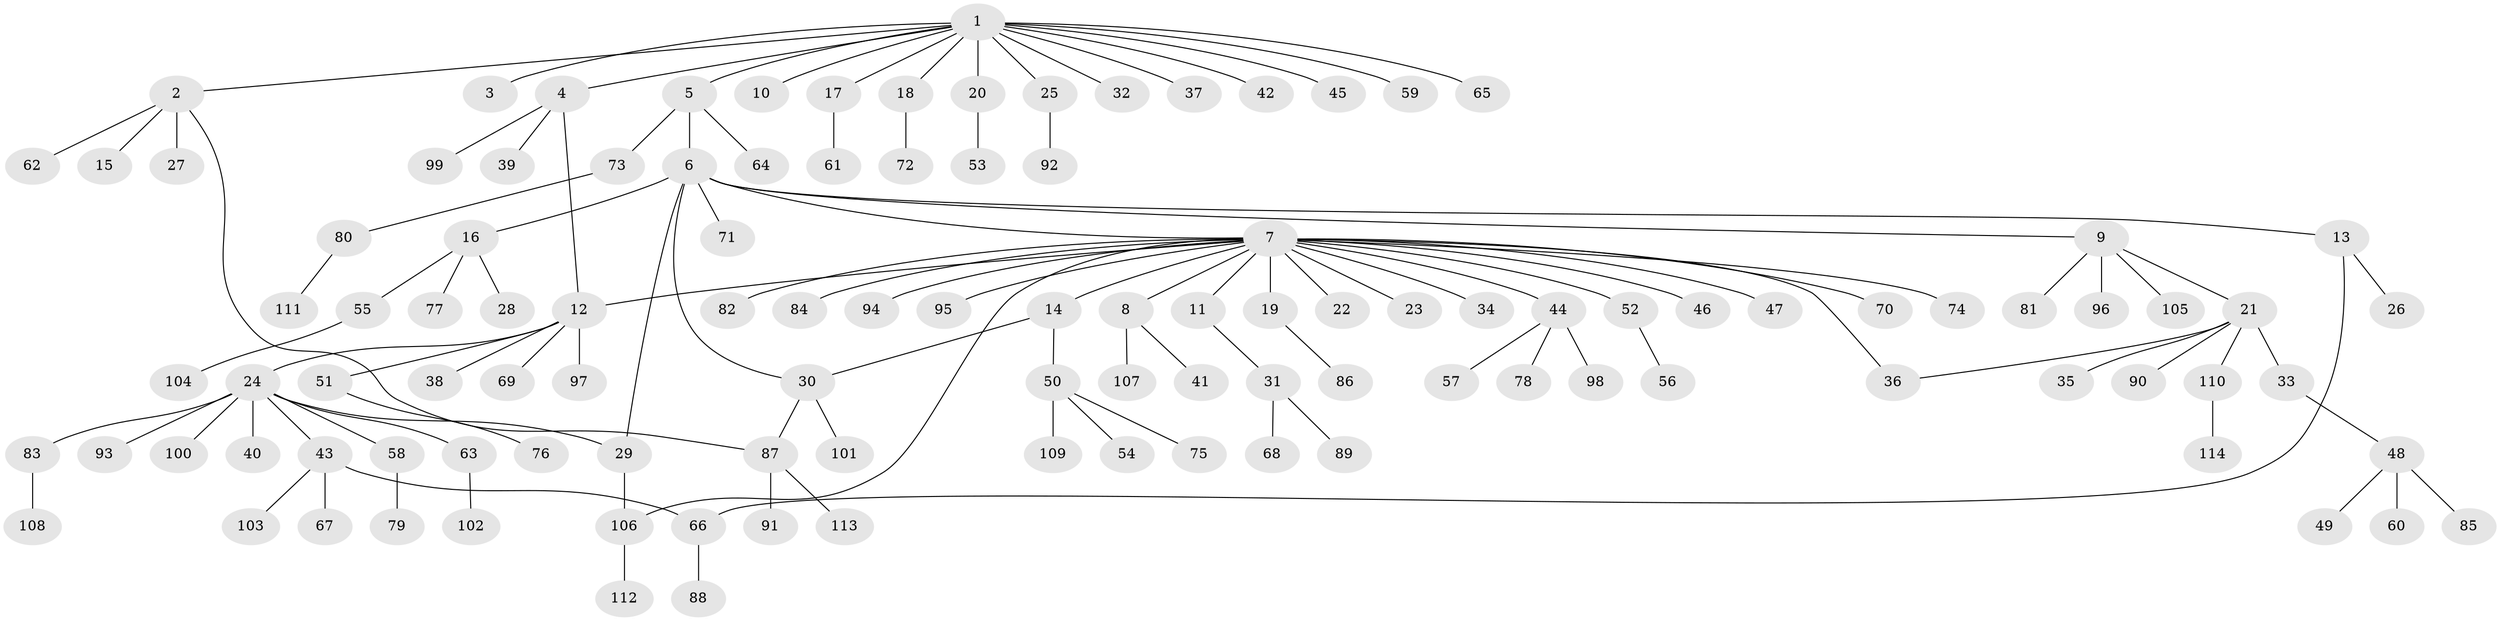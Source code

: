 // coarse degree distribution, {7: 0.08333333333333333, 2: 0.2777777777777778, 3: 0.08333333333333333, 1: 0.4444444444444444, 5: 0.05555555555555555, 4: 0.05555555555555555}
// Generated by graph-tools (version 1.1) at 2025/50/03/04/25 22:50:36]
// undirected, 114 vertices, 120 edges
graph export_dot {
  node [color=gray90,style=filled];
  1;
  2;
  3;
  4;
  5;
  6;
  7;
  8;
  9;
  10;
  11;
  12;
  13;
  14;
  15;
  16;
  17;
  18;
  19;
  20;
  21;
  22;
  23;
  24;
  25;
  26;
  27;
  28;
  29;
  30;
  31;
  32;
  33;
  34;
  35;
  36;
  37;
  38;
  39;
  40;
  41;
  42;
  43;
  44;
  45;
  46;
  47;
  48;
  49;
  50;
  51;
  52;
  53;
  54;
  55;
  56;
  57;
  58;
  59;
  60;
  61;
  62;
  63;
  64;
  65;
  66;
  67;
  68;
  69;
  70;
  71;
  72;
  73;
  74;
  75;
  76;
  77;
  78;
  79;
  80;
  81;
  82;
  83;
  84;
  85;
  86;
  87;
  88;
  89;
  90;
  91;
  92;
  93;
  94;
  95;
  96;
  97;
  98;
  99;
  100;
  101;
  102;
  103;
  104;
  105;
  106;
  107;
  108;
  109;
  110;
  111;
  112;
  113;
  114;
  1 -- 2;
  1 -- 3;
  1 -- 4;
  1 -- 5;
  1 -- 10;
  1 -- 17;
  1 -- 18;
  1 -- 20;
  1 -- 25;
  1 -- 32;
  1 -- 37;
  1 -- 42;
  1 -- 45;
  1 -- 59;
  1 -- 65;
  2 -- 15;
  2 -- 27;
  2 -- 62;
  2 -- 87;
  4 -- 12;
  4 -- 39;
  4 -- 99;
  5 -- 6;
  5 -- 64;
  5 -- 73;
  6 -- 7;
  6 -- 9;
  6 -- 13;
  6 -- 16;
  6 -- 29;
  6 -- 30;
  6 -- 71;
  7 -- 8;
  7 -- 11;
  7 -- 12;
  7 -- 14;
  7 -- 19;
  7 -- 22;
  7 -- 23;
  7 -- 34;
  7 -- 36;
  7 -- 44;
  7 -- 46;
  7 -- 47;
  7 -- 52;
  7 -- 70;
  7 -- 74;
  7 -- 82;
  7 -- 84;
  7 -- 94;
  7 -- 95;
  7 -- 106;
  8 -- 41;
  8 -- 107;
  9 -- 21;
  9 -- 81;
  9 -- 96;
  9 -- 105;
  11 -- 31;
  12 -- 24;
  12 -- 38;
  12 -- 51;
  12 -- 69;
  12 -- 97;
  13 -- 26;
  13 -- 66;
  14 -- 30;
  14 -- 50;
  16 -- 28;
  16 -- 55;
  16 -- 77;
  17 -- 61;
  18 -- 72;
  19 -- 86;
  20 -- 53;
  21 -- 33;
  21 -- 35;
  21 -- 36;
  21 -- 90;
  21 -- 110;
  24 -- 29;
  24 -- 40;
  24 -- 43;
  24 -- 58;
  24 -- 63;
  24 -- 83;
  24 -- 93;
  24 -- 100;
  25 -- 92;
  29 -- 106;
  30 -- 87;
  30 -- 101;
  31 -- 68;
  31 -- 89;
  33 -- 48;
  43 -- 66;
  43 -- 67;
  43 -- 103;
  44 -- 57;
  44 -- 78;
  44 -- 98;
  48 -- 49;
  48 -- 60;
  48 -- 85;
  50 -- 54;
  50 -- 75;
  50 -- 109;
  51 -- 76;
  52 -- 56;
  55 -- 104;
  58 -- 79;
  63 -- 102;
  66 -- 88;
  73 -- 80;
  80 -- 111;
  83 -- 108;
  87 -- 91;
  87 -- 113;
  106 -- 112;
  110 -- 114;
}
